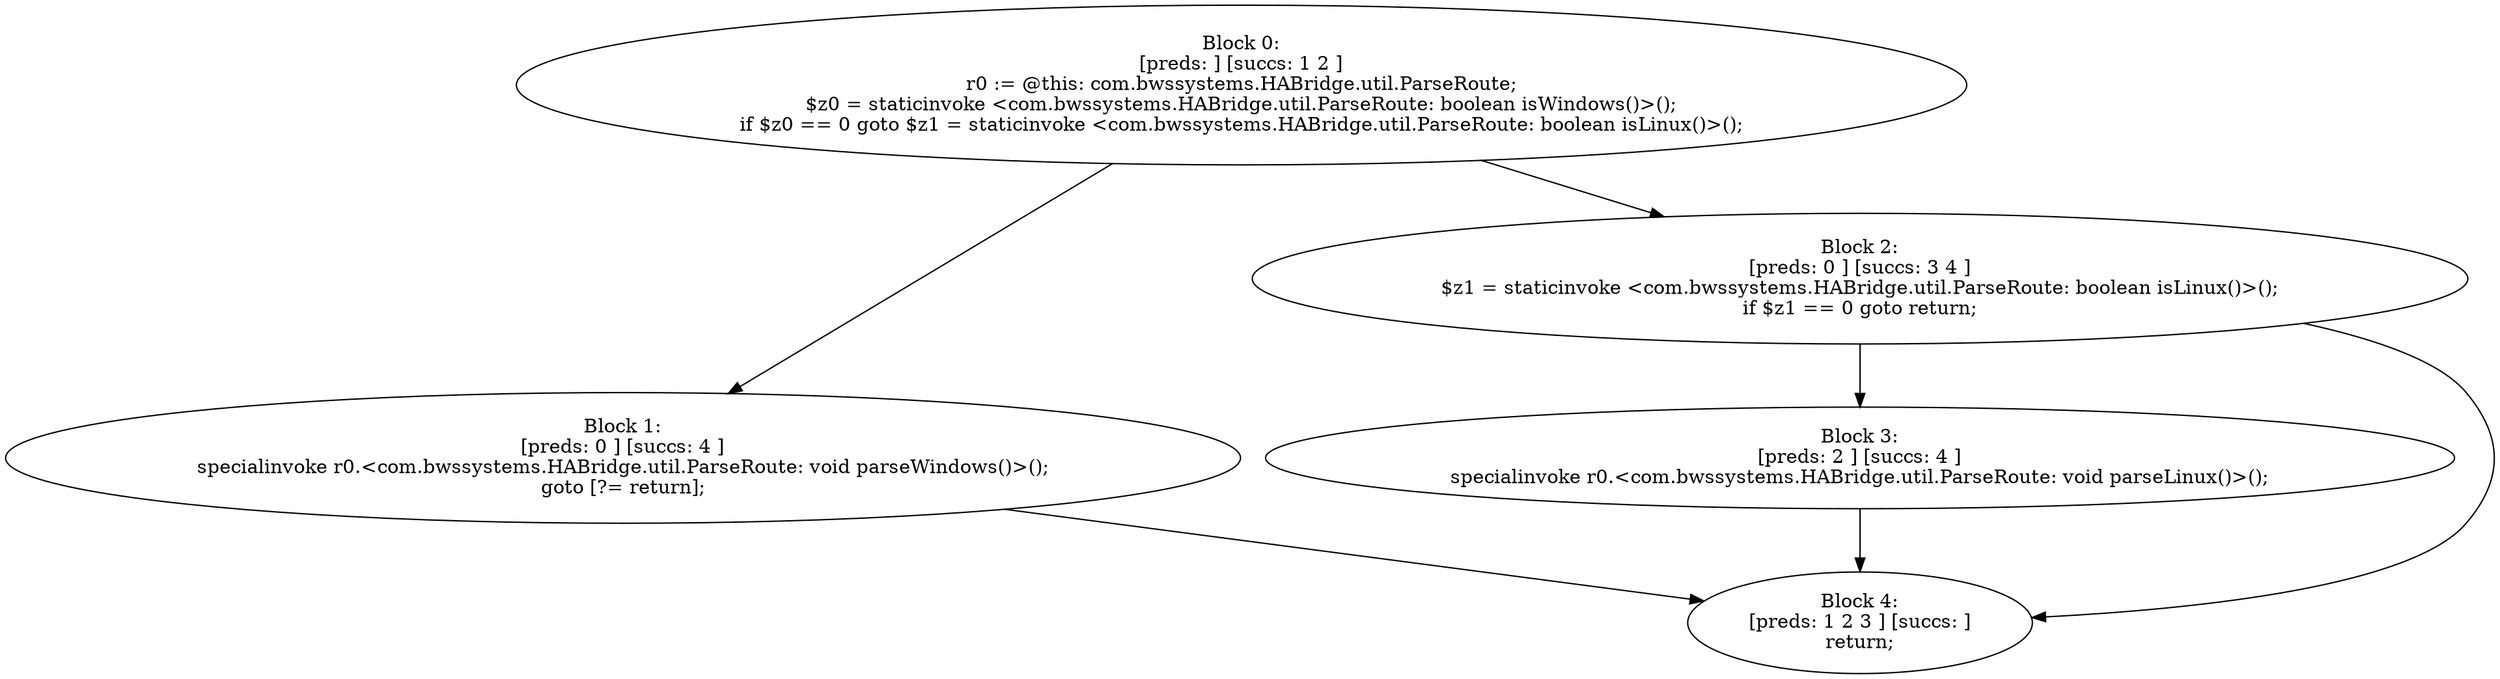 digraph "unitGraph" {
    "Block 0:
[preds: ] [succs: 1 2 ]
r0 := @this: com.bwssystems.HABridge.util.ParseRoute;
$z0 = staticinvoke <com.bwssystems.HABridge.util.ParseRoute: boolean isWindows()>();
if $z0 == 0 goto $z1 = staticinvoke <com.bwssystems.HABridge.util.ParseRoute: boolean isLinux()>();
"
    "Block 1:
[preds: 0 ] [succs: 4 ]
specialinvoke r0.<com.bwssystems.HABridge.util.ParseRoute: void parseWindows()>();
goto [?= return];
"
    "Block 2:
[preds: 0 ] [succs: 3 4 ]
$z1 = staticinvoke <com.bwssystems.HABridge.util.ParseRoute: boolean isLinux()>();
if $z1 == 0 goto return;
"
    "Block 3:
[preds: 2 ] [succs: 4 ]
specialinvoke r0.<com.bwssystems.HABridge.util.ParseRoute: void parseLinux()>();
"
    "Block 4:
[preds: 1 2 3 ] [succs: ]
return;
"
    "Block 0:
[preds: ] [succs: 1 2 ]
r0 := @this: com.bwssystems.HABridge.util.ParseRoute;
$z0 = staticinvoke <com.bwssystems.HABridge.util.ParseRoute: boolean isWindows()>();
if $z0 == 0 goto $z1 = staticinvoke <com.bwssystems.HABridge.util.ParseRoute: boolean isLinux()>();
"->"Block 1:
[preds: 0 ] [succs: 4 ]
specialinvoke r0.<com.bwssystems.HABridge.util.ParseRoute: void parseWindows()>();
goto [?= return];
";
    "Block 0:
[preds: ] [succs: 1 2 ]
r0 := @this: com.bwssystems.HABridge.util.ParseRoute;
$z0 = staticinvoke <com.bwssystems.HABridge.util.ParseRoute: boolean isWindows()>();
if $z0 == 0 goto $z1 = staticinvoke <com.bwssystems.HABridge.util.ParseRoute: boolean isLinux()>();
"->"Block 2:
[preds: 0 ] [succs: 3 4 ]
$z1 = staticinvoke <com.bwssystems.HABridge.util.ParseRoute: boolean isLinux()>();
if $z1 == 0 goto return;
";
    "Block 1:
[preds: 0 ] [succs: 4 ]
specialinvoke r0.<com.bwssystems.HABridge.util.ParseRoute: void parseWindows()>();
goto [?= return];
"->"Block 4:
[preds: 1 2 3 ] [succs: ]
return;
";
    "Block 2:
[preds: 0 ] [succs: 3 4 ]
$z1 = staticinvoke <com.bwssystems.HABridge.util.ParseRoute: boolean isLinux()>();
if $z1 == 0 goto return;
"->"Block 3:
[preds: 2 ] [succs: 4 ]
specialinvoke r0.<com.bwssystems.HABridge.util.ParseRoute: void parseLinux()>();
";
    "Block 2:
[preds: 0 ] [succs: 3 4 ]
$z1 = staticinvoke <com.bwssystems.HABridge.util.ParseRoute: boolean isLinux()>();
if $z1 == 0 goto return;
"->"Block 4:
[preds: 1 2 3 ] [succs: ]
return;
";
    "Block 3:
[preds: 2 ] [succs: 4 ]
specialinvoke r0.<com.bwssystems.HABridge.util.ParseRoute: void parseLinux()>();
"->"Block 4:
[preds: 1 2 3 ] [succs: ]
return;
";
}

